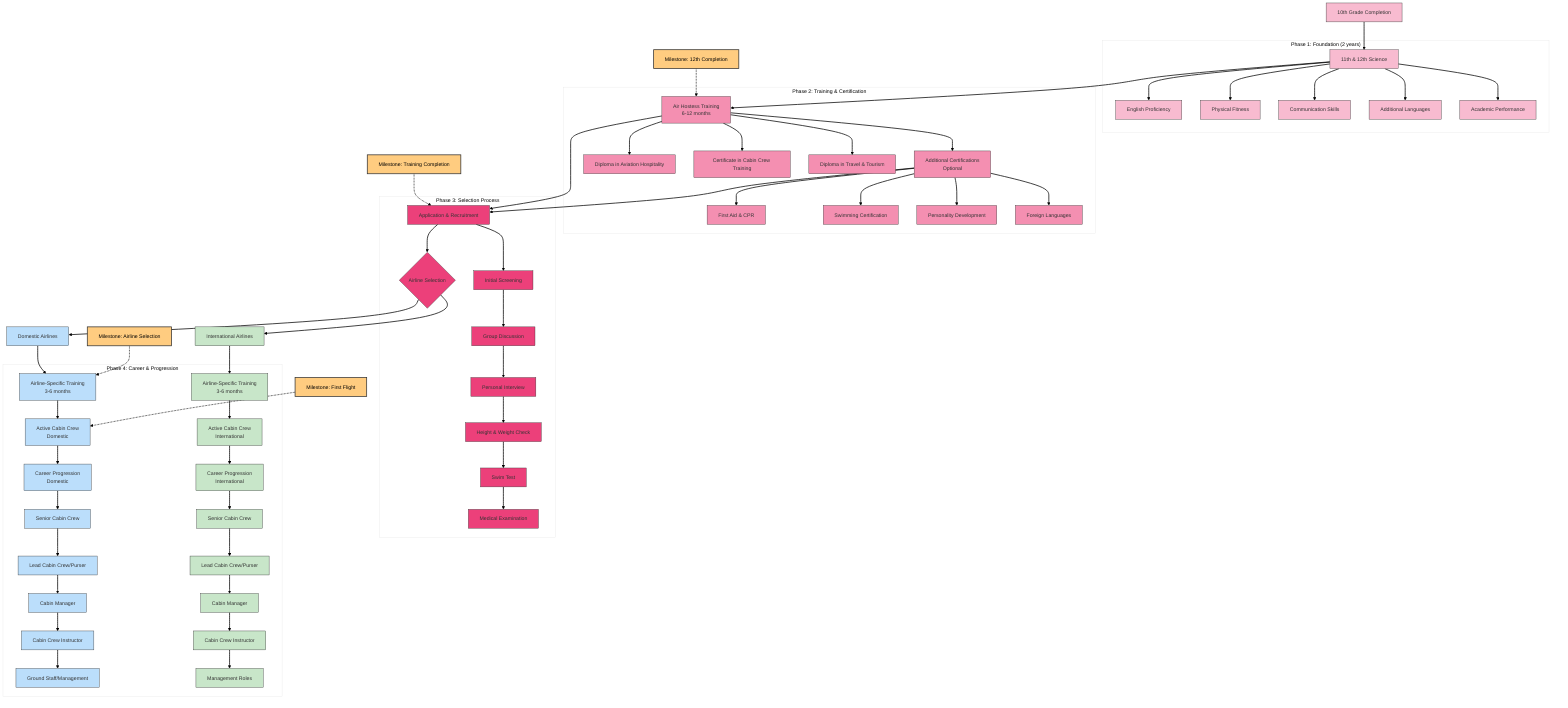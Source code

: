 ---
config:
  theme: neo
id: 32222222-3333-4444-5555-666666666666
---
graph TD
    classDef phase1 fill:#f8bbd0,stroke:#333,stroke-width:1px
    classDef phase2 fill:#f48fb1,stroke:#333,stroke-width:1px
    classDef phase3 fill:#ec407a,stroke:#333,stroke-width:1px
    classDef phase4 fill:#d81b60,stroke:#333,stroke-width:1px
    classDef domestic fill:#bbdefb,stroke:#333,stroke-width:1px
    classDef international fill:#c8e6c9,stroke:#333,stroke-width:1px
    classDef milestone fill:#ffcc80,stroke:#333,stroke-width:2px,color:#000
    
    A[10th Grade Completion] --> B[11th & 12th Science]
    B --> C[Air Hostess Training<br>6-12 months]
    C --> D[Additional Certifications<br>Optional]
    
    C --> E[Application & Recruitment]
    D --> E
    
    E --> F{Airline Selection}
    
    F --> G[Domestic Airlines]
    F --> H[International Airlines]
    
    G --> I[Airline-Specific Training<br>3-6 months]
    H --> J[Airline-Specific Training<br>3-6 months]
    
    I --> K[Active Cabin Crew<br>Domestic]
    J --> L[Active Cabin Crew<br>International]
    
    K --> M[Career Progression<br>Domestic]
    L --> N[Career Progression<br>International]
    
    subgraph "Phase 1: Foundation (2 years)"
        B
        B1[English Proficiency]
        B2[Physical Fitness]
        B3[Communication Skills]
        B4[Additional Languages]
        B5[Academic Performance]
        B --> B1
        B --> B2
        B --> B3
        B --> B4
        B --> B5
    end
    
    subgraph "Phase 2: Training & Certification"
        C
        C1[Diploma in Aviation Hospitality]
        C2[Certificate in Cabin Crew Training]
        C3[Diploma in Travel & Tourism]
        C --> C1
        C --> C2
        C --> C3
        
        D
        D1[First Aid & CPR]
        D2[Swimming Certification]
        D3[Personality Development]
        D4[Foreign Languages]
        D --> D1
        D --> D2
        D --> D3
        D --> D4
    end
    
    subgraph "Phase 3: Selection Process"
        E
        E1[Initial Screening]
        E2[Group Discussion]
        E3[Personal Interview]
        E4[Height & Weight Check]
        E5[Swim Test]
        E6[Medical Examination]
        E --> E1
        E1 --> E2
        E2 --> E3
        E3 --> E4
        E4 --> E5
        E5 --> E6
        
        F
    end
    
    subgraph "Phase 4: Career & Progression"
        I
        J
        K
        L
        
        M
        M1[Senior Cabin Crew]
        M2[Lead Cabin Crew/Purser]
        M3[Cabin Manager]
        M4[Cabin Crew Instructor]
        M5[Ground Staff/Management]
        M --> M1
        M1 --> M2
        M2 --> M3
        M3 --> M4
        M4 --> M5
        
        N
        N1[Senior Cabin Crew]
        N2[Lead Cabin Crew/Purser]
        N3[Cabin Manager]
        N4[Cabin Crew Instructor]
        N5[Management Roles]
        N --> N1
        N1 --> N2
        N2 --> N3
        N3 --> N4
        N4 --> N5
    end
    
    MS1[Milestone: 12th Completion] -.-> C
    MS2[Milestone: Training Completion] -.-> E
    MS3[Milestone: Airline Selection] -.-> I
    MS4[Milestone: First Flight] -.-> K
    
    class A,B,B1,B2,B3,B4,B5 phase1
    class C,C1,C2,C3,D,D1,D2,D3,D4 phase2
    class E,E1,E2,E3,E4,E5,E6,F phase3
    class G,H,I,J,K,L,M,M1,M2,M3,M4,M5,N,N1,N2,N3,N4,N5 phase4
    class G,I,K,M,M1,M2,M3,M4,M5 domestic
    class H,J,L,N,N1,N2,N3,N4,N5 international
    class MS1,MS2,MS3,MS4 milestone